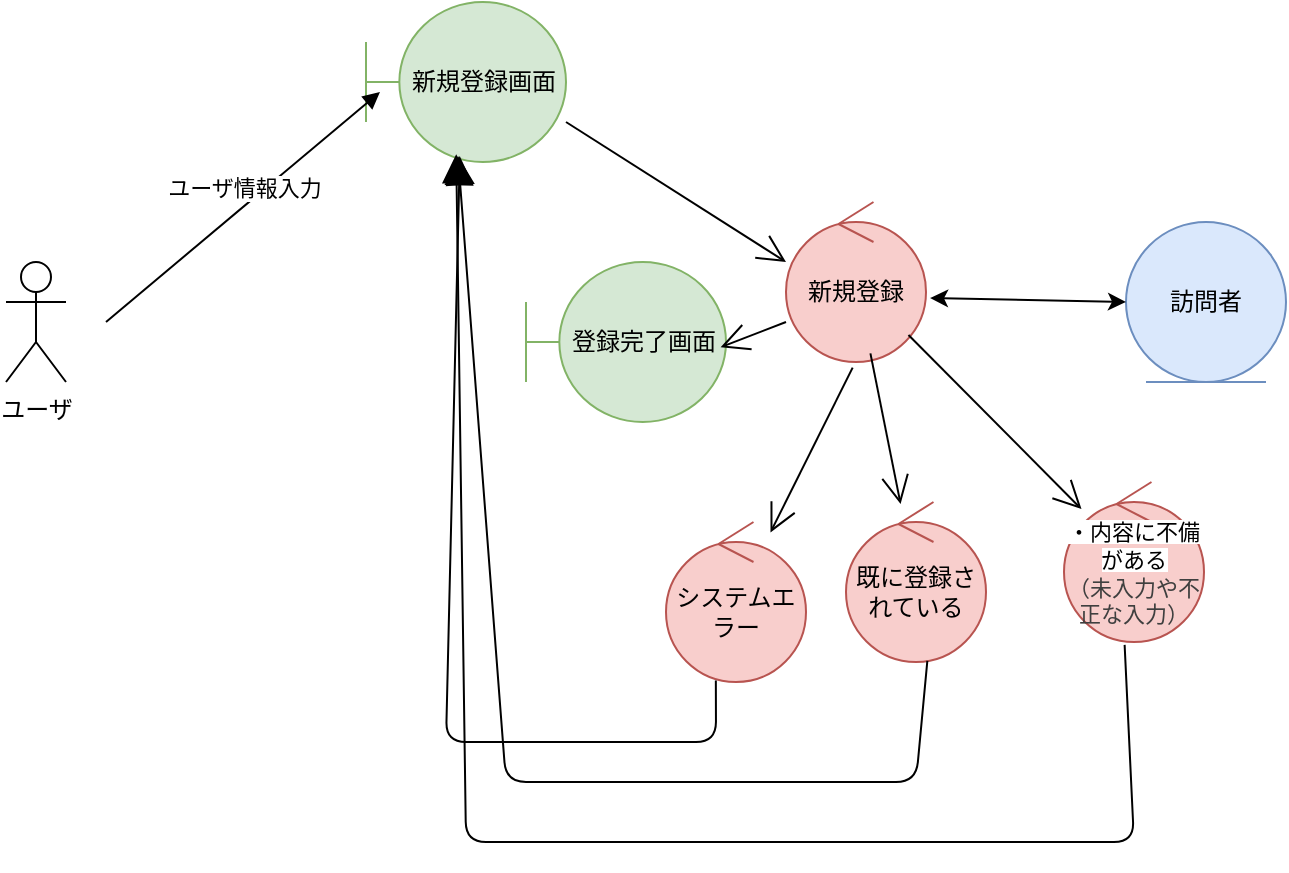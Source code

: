 <mxfile>
    <diagram id="EjkOVaTDVf-ixzU_WMgG" name="ページ1">
        <mxGraphModel dx="1152" dy="838" grid="1" gridSize="10" guides="1" tooltips="1" connect="1" arrows="1" fold="1" page="1" pageScale="1" pageWidth="827" pageHeight="1169" math="0" shadow="0">
            <root>
                <mxCell id="0"/>
                <mxCell id="1" parent="0"/>
                <mxCell id="2" value="ユーザ" style="shape=umlActor;verticalLabelPosition=bottom;verticalAlign=top;html=1;outlineConnect=0;" parent="1" vertex="1">
                    <mxGeometry x="70" y="130" width="30" height="60" as="geometry"/>
                </mxCell>
                <mxCell id="3" value="新規登録画面" style="shape=umlBoundary;whiteSpace=wrap;html=1;fillColor=#d5e8d4;strokeColor=#82b366;" parent="1" vertex="1">
                    <mxGeometry x="250" width="100" height="80" as="geometry"/>
                </mxCell>
                <mxCell id="4" value="登録完了画面" style="shape=umlBoundary;whiteSpace=wrap;html=1;fillColor=#d5e8d4;strokeColor=#82b366;" parent="1" vertex="1">
                    <mxGeometry x="330" y="130" width="100" height="80" as="geometry"/>
                </mxCell>
                <mxCell id="7" value="新規登録" style="ellipse;shape=umlControl;whiteSpace=wrap;html=1;fillColor=#f8cecc;strokeColor=#b85450;" parent="1" vertex="1">
                    <mxGeometry x="460" y="100" width="70" height="80" as="geometry"/>
                </mxCell>
                <mxCell id="8" value="" style="endArrow=open;endFill=1;endSize=12;html=1;entryX=0;entryY=0.375;entryDx=0;entryDy=0;entryPerimeter=0;exitX=1;exitY=0.75;exitDx=0;exitDy=0;exitPerimeter=0;" parent="1" source="3" target="7" edge="1">
                    <mxGeometry width="160" relative="1" as="geometry">
                        <mxPoint x="220" y="100" as="sourcePoint"/>
                        <mxPoint x="380" y="100" as="targetPoint"/>
                    </mxGeometry>
                </mxCell>
                <mxCell id="9" value="訪問者" style="ellipse;shape=umlEntity;whiteSpace=wrap;html=1;fillColor=#dae8fc;strokeColor=#6c8ebf;" parent="1" vertex="1">
                    <mxGeometry x="630" y="110" width="80" height="80" as="geometry"/>
                </mxCell>
                <mxCell id="11" value="" style="endArrow=classic;startArrow=classic;html=1;entryX=0;entryY=0.5;entryDx=0;entryDy=0;exitX=1.029;exitY=0.6;exitDx=0;exitDy=0;exitPerimeter=0;" parent="1" source="7" target="9" edge="1">
                    <mxGeometry width="50" height="50" relative="1" as="geometry">
                        <mxPoint x="450" y="230" as="sourcePoint"/>
                        <mxPoint x="500" y="180" as="targetPoint"/>
                    </mxGeometry>
                </mxCell>
                <mxCell id="16" value="" style="endArrow=open;endFill=1;endSize=12;html=1;entryX=0.973;entryY=0.533;entryDx=0;entryDy=0;entryPerimeter=0;exitX=0;exitY=0.75;exitDx=0;exitDy=0;exitPerimeter=0;" parent="1" source="7" target="4" edge="1">
                    <mxGeometry width="160" relative="1" as="geometry">
                        <mxPoint x="450" y="220" as="sourcePoint"/>
                        <mxPoint x="417.36" y="205.36" as="targetPoint"/>
                    </mxGeometry>
                </mxCell>
                <mxCell id="19" value="ユーザ情報入力" style="html=1;verticalAlign=bottom;endArrow=block;curved=0;rounded=0;entryX=-0.027;entryY=0.438;entryDx=0;entryDy=0;entryPerimeter=0;" edge="1" parent="1">
                    <mxGeometry width="80" relative="1" as="geometry">
                        <mxPoint x="120" y="160" as="sourcePoint"/>
                        <mxPoint x="257" y="45" as="targetPoint"/>
                    </mxGeometry>
                </mxCell>
                <mxCell id="21" value="&lt;span style=&quot;color: rgb(0, 0, 0); font-size: 11px; text-wrap-mode: nowrap; background-color: rgb(255, 255, 255);&quot;&gt;・内容に不備がある&lt;/span&gt;&lt;div style=&quot;color: rgb(63, 63, 63); scrollbar-color: rgb(226, 226, 226) rgb(251, 251, 251); font-size: 11px; text-wrap-mode: nowrap;&quot;&gt;（未入力や不正な入力）&lt;/div&gt;" style="ellipse;shape=umlControl;whiteSpace=wrap;html=1;fillColor=#f8cecc;strokeColor=#b85450;" vertex="1" parent="1">
                    <mxGeometry x="599" y="240" width="70" height="80" as="geometry"/>
                </mxCell>
                <mxCell id="22" value="既に登録されている" style="ellipse;shape=umlControl;whiteSpace=wrap;html=1;fillColor=#f8cecc;strokeColor=#b85450;" vertex="1" parent="1">
                    <mxGeometry x="490" y="250" width="70" height="80" as="geometry"/>
                </mxCell>
                <mxCell id="23" value="" style="endArrow=open;endFill=1;endSize=12;html=1;" edge="1" parent="1" source="7" target="21">
                    <mxGeometry width="160" relative="1" as="geometry">
                        <mxPoint x="550" y="340" as="sourcePoint"/>
                        <mxPoint x="660" y="410" as="targetPoint"/>
                    </mxGeometry>
                </mxCell>
                <mxCell id="24" value="" style="endArrow=open;endFill=1;endSize=12;html=1;exitX=0.603;exitY=0.946;exitDx=0;exitDy=0;exitPerimeter=0;" edge="1" parent="1" source="7" target="22">
                    <mxGeometry width="160" relative="1" as="geometry">
                        <mxPoint x="530" y="250" as="sourcePoint"/>
                        <mxPoint x="618" y="338" as="targetPoint"/>
                    </mxGeometry>
                </mxCell>
                <mxCell id="25" value="システムエラー" style="ellipse;shape=umlControl;whiteSpace=wrap;html=1;fillColor=#f8cecc;strokeColor=#b85450;" vertex="1" parent="1">
                    <mxGeometry x="400" y="260" width="70" height="80" as="geometry"/>
                </mxCell>
                <mxCell id="26" value="" style="endArrow=open;endFill=1;endSize=12;html=1;exitX=0.476;exitY=1.035;exitDx=0;exitDy=0;exitPerimeter=0;" edge="1" parent="1" source="7" target="25">
                    <mxGeometry width="160" relative="1" as="geometry">
                        <mxPoint x="490" y="250" as="sourcePoint"/>
                        <mxPoint x="516" y="385" as="targetPoint"/>
                    </mxGeometry>
                </mxCell>
                <mxCell id="27" value="" style="endArrow=block;endFill=1;endSize=12;html=1;exitX=0.433;exitY=1.018;exitDx=0;exitDy=0;exitPerimeter=0;entryX=0.451;entryY=0.951;entryDx=0;entryDy=0;entryPerimeter=0;" edge="1" parent="1" source="21" target="3">
                    <mxGeometry width="160" relative="1" as="geometry">
                        <mxPoint x="550" y="370" as="sourcePoint"/>
                        <mxPoint x="220" y="430" as="targetPoint"/>
                        <Array as="points">
                            <mxPoint x="634" y="420"/>
                            <mxPoint x="300" y="420"/>
                        </Array>
                    </mxGeometry>
                </mxCell>
                <mxCell id="28" value="" style="endArrow=block;endFill=1;endSize=12;html=1;exitX=0.581;exitY=0.993;exitDx=0;exitDy=0;exitPerimeter=0;entryX=0.46;entryY=0.963;entryDx=0;entryDy=0;entryPerimeter=0;" edge="1" parent="1" source="22" target="3">
                    <mxGeometry width="160" relative="1" as="geometry">
                        <mxPoint x="480" y="380" as="sourcePoint"/>
                        <mxPoint x="400" y="420" as="targetPoint"/>
                        <Array as="points">
                            <mxPoint x="525" y="390"/>
                            <mxPoint x="320" y="390"/>
                        </Array>
                    </mxGeometry>
                </mxCell>
                <mxCell id="29" value="" style="endArrow=block;endFill=1;endSize=12;html=1;exitX=0.356;exitY=0.99;exitDx=0;exitDy=0;exitPerimeter=0;entryX=0.469;entryY=0.963;entryDx=0;entryDy=0;entryPerimeter=0;" edge="1" parent="1" source="25" target="3">
                    <mxGeometry width="160" relative="1" as="geometry">
                        <mxPoint x="400" y="360" as="sourcePoint"/>
                        <mxPoint x="502" y="460.8" as="targetPoint"/>
                        <Array as="points">
                            <mxPoint x="425" y="370"/>
                            <mxPoint x="290" y="370"/>
                        </Array>
                    </mxGeometry>
                </mxCell>
            </root>
        </mxGraphModel>
    </diagram>
</mxfile>